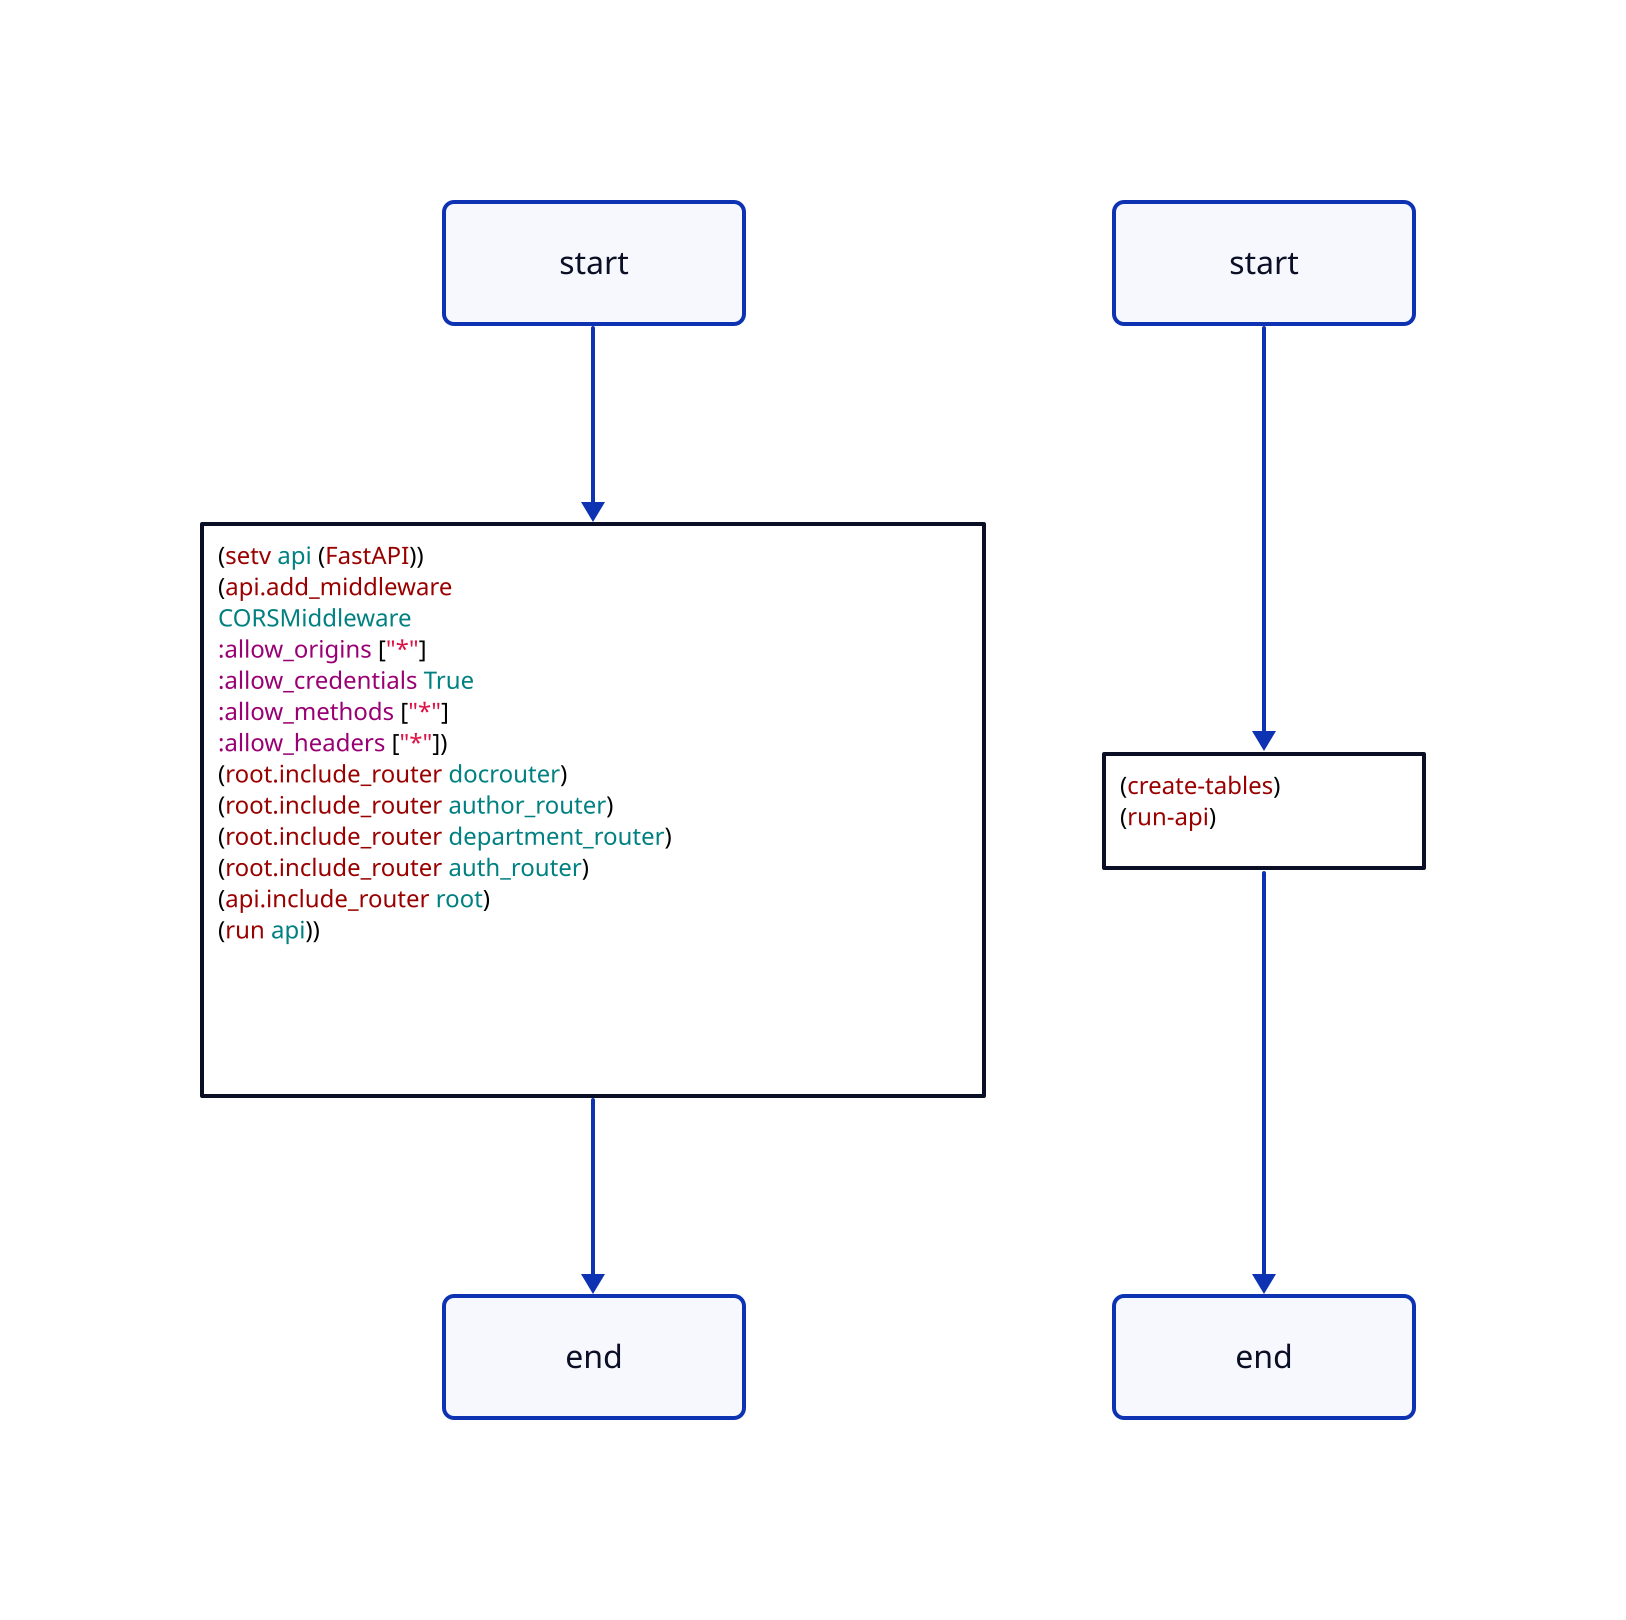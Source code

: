 st: start {
  style.border-radius: 5
  width: 150
}
en: end {
  style.border-radius: 5
  width: 150
}
st1: start {
  style.border-radius: 5
  width: 150
}
en1: end {
  style.border-radius: 5
  width: 150
}

####
ra: |clojure
  (setv api (FastAPI))
  (api.add_middleware 
  	CORSMiddleware
	:allow_origins ["*"]
	:allow_credentials True
	:allow_methods ["*"]
	:allow_headers ["*"])
  (root.include_router docrouter)
  (root.include_router author_router)
  (root.include_router department_router)
  (root.include_router auth_router)
  (api.include_router root)
  (run api))
|


st -> ra
ra -> en
####


main: |clojure
  (create-tables)
  (run-api)
|

st1 -> main
main -> en1
